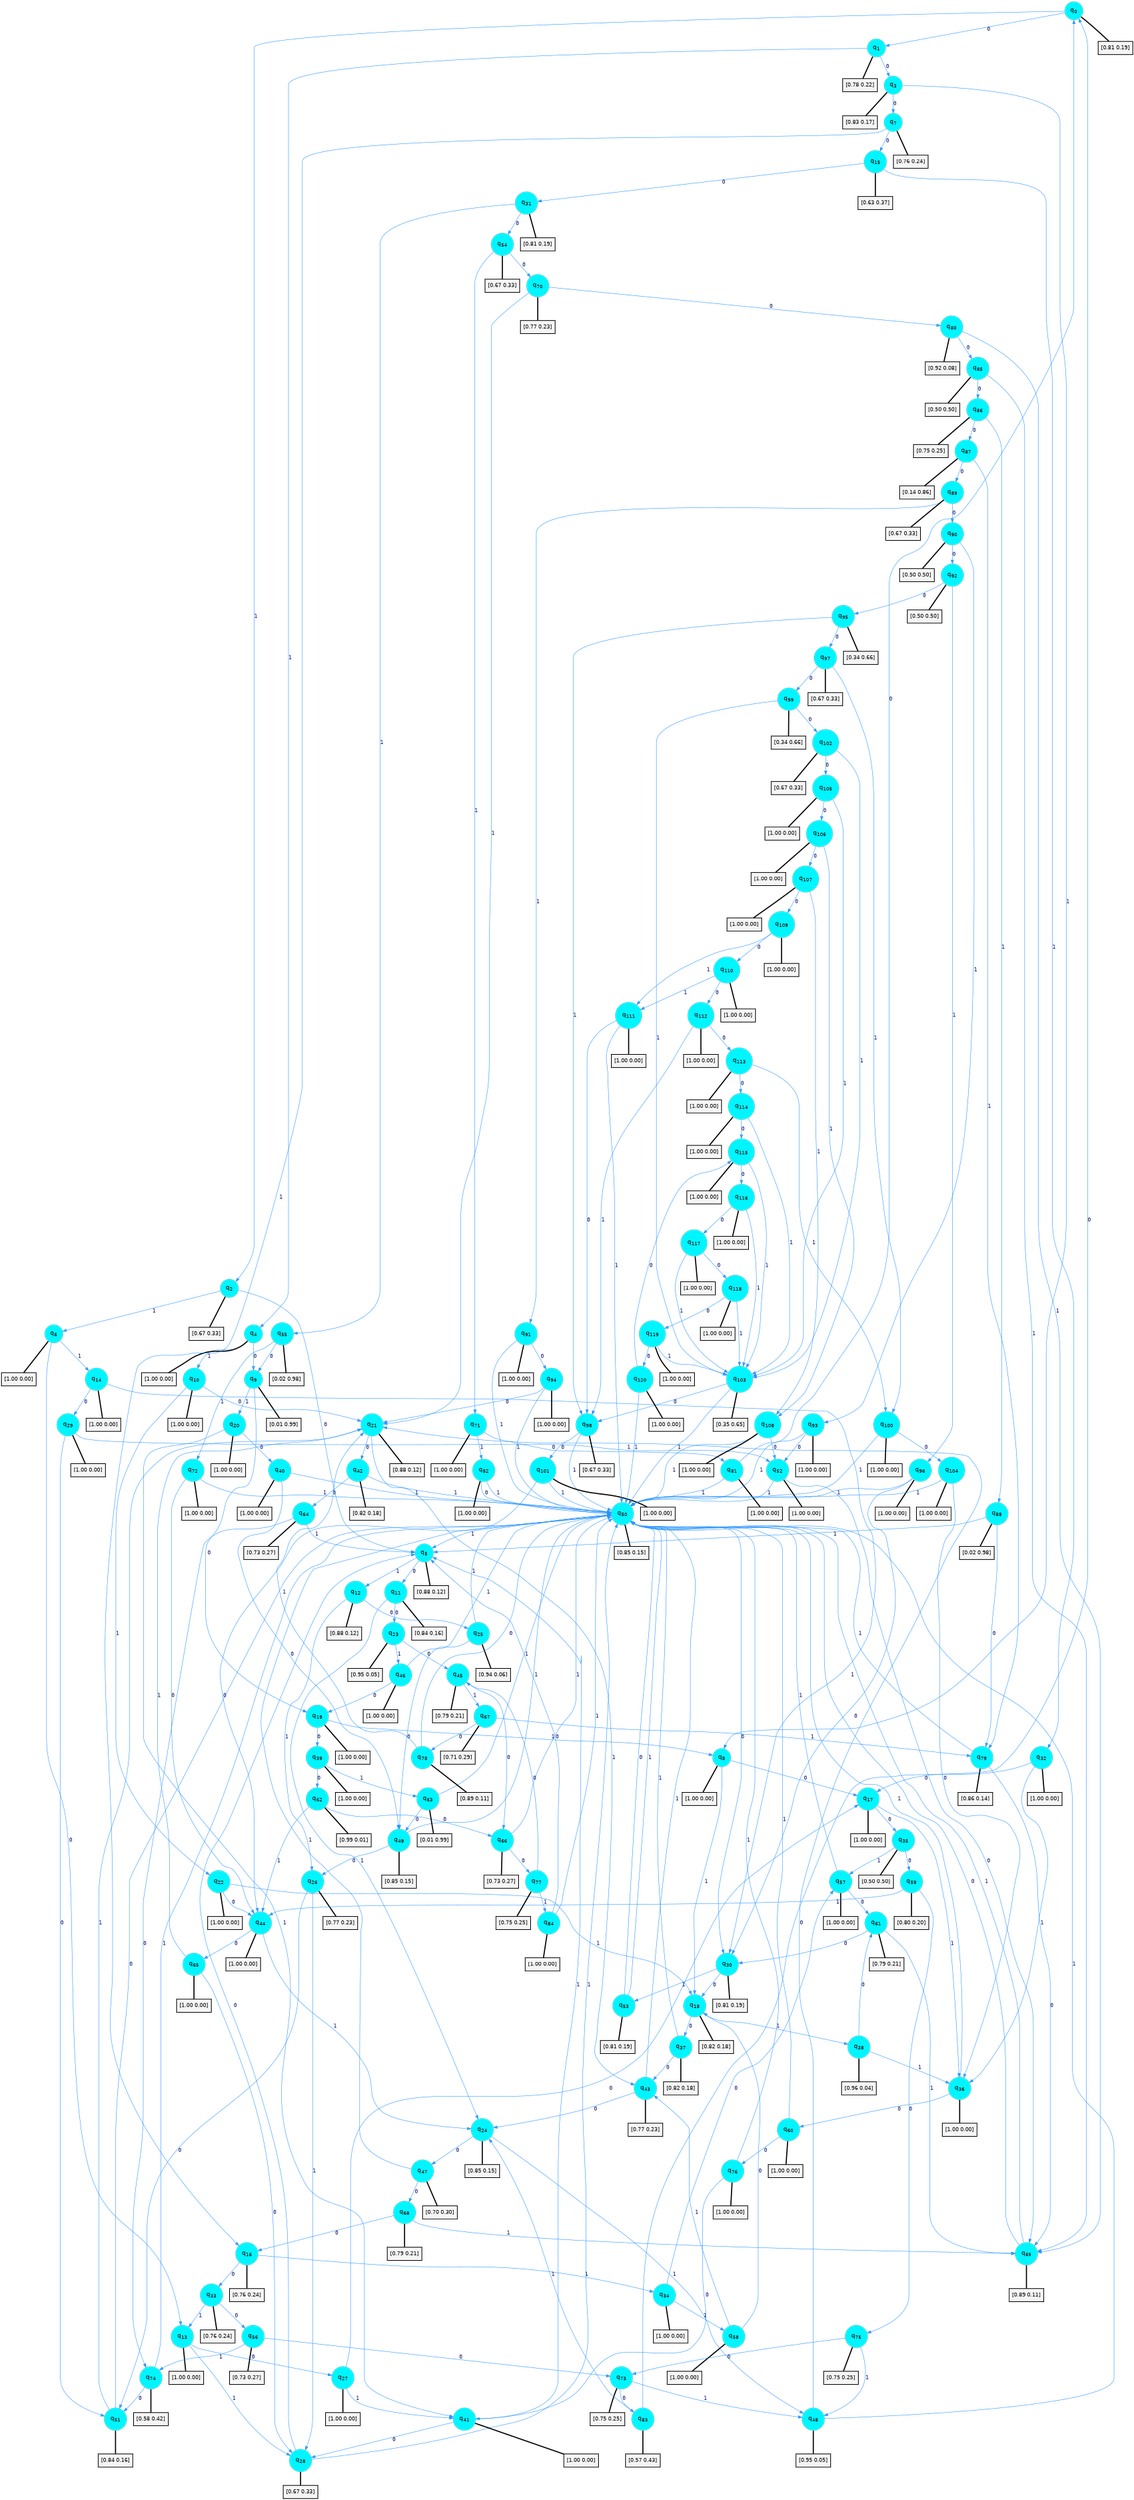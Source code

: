digraph G {
graph [
bgcolor=transparent, dpi=300, rankdir=TD, size="40,25"];
node [
color=gray, fillcolor=turquoise1, fontcolor=black, fontname=Helvetica, fontsize=16, fontweight=bold, shape=circle, style=filled];
edge [
arrowsize=1, color=dodgerblue1, fontcolor=midnightblue, fontname=courier, fontweight=bold, penwidth=1, style=solid, weight=20];
0[label=<q<SUB>0</SUB>>];
1[label=<q<SUB>1</SUB>>];
2[label=<q<SUB>2</SUB>>];
3[label=<q<SUB>3</SUB>>];
4[label=<q<SUB>4</SUB>>];
5[label=<q<SUB>5</SUB>>];
6[label=<q<SUB>6</SUB>>];
7[label=<q<SUB>7</SUB>>];
8[label=<q<SUB>8</SUB>>];
9[label=<q<SUB>9</SUB>>];
10[label=<q<SUB>10</SUB>>];
11[label=<q<SUB>11</SUB>>];
12[label=<q<SUB>12</SUB>>];
13[label=<q<SUB>13</SUB>>];
14[label=<q<SUB>14</SUB>>];
15[label=<q<SUB>15</SUB>>];
16[label=<q<SUB>16</SUB>>];
17[label=<q<SUB>17</SUB>>];
18[label=<q<SUB>18</SUB>>];
19[label=<q<SUB>19</SUB>>];
20[label=<q<SUB>20</SUB>>];
21[label=<q<SUB>21</SUB>>];
22[label=<q<SUB>22</SUB>>];
23[label=<q<SUB>23</SUB>>];
24[label=<q<SUB>24</SUB>>];
25[label=<q<SUB>25</SUB>>];
26[label=<q<SUB>26</SUB>>];
27[label=<q<SUB>27</SUB>>];
28[label=<q<SUB>28</SUB>>];
29[label=<q<SUB>29</SUB>>];
30[label=<q<SUB>30</SUB>>];
31[label=<q<SUB>31</SUB>>];
32[label=<q<SUB>32</SUB>>];
33[label=<q<SUB>33</SUB>>];
34[label=<q<SUB>34</SUB>>];
35[label=<q<SUB>35</SUB>>];
36[label=<q<SUB>36</SUB>>];
37[label=<q<SUB>37</SUB>>];
38[label=<q<SUB>38</SUB>>];
39[label=<q<SUB>39</SUB>>];
40[label=<q<SUB>40</SUB>>];
41[label=<q<SUB>41</SUB>>];
42[label=<q<SUB>42</SUB>>];
43[label=<q<SUB>43</SUB>>];
44[label=<q<SUB>44</SUB>>];
45[label=<q<SUB>45</SUB>>];
46[label=<q<SUB>46</SUB>>];
47[label=<q<SUB>47</SUB>>];
48[label=<q<SUB>48</SUB>>];
49[label=<q<SUB>49</SUB>>];
50[label=<q<SUB>50</SUB>>];
51[label=<q<SUB>51</SUB>>];
52[label=<q<SUB>52</SUB>>];
53[label=<q<SUB>53</SUB>>];
54[label=<q<SUB>54</SUB>>];
55[label=<q<SUB>55</SUB>>];
56[label=<q<SUB>56</SUB>>];
57[label=<q<SUB>57</SUB>>];
58[label=<q<SUB>58</SUB>>];
59[label=<q<SUB>59</SUB>>];
60[label=<q<SUB>60</SUB>>];
61[label=<q<SUB>61</SUB>>];
62[label=<q<SUB>62</SUB>>];
63[label=<q<SUB>63</SUB>>];
64[label=<q<SUB>64</SUB>>];
65[label=<q<SUB>65</SUB>>];
66[label=<q<SUB>66</SUB>>];
67[label=<q<SUB>67</SUB>>];
68[label=<q<SUB>68</SUB>>];
69[label=<q<SUB>69</SUB>>];
70[label=<q<SUB>70</SUB>>];
71[label=<q<SUB>71</SUB>>];
72[label=<q<SUB>72</SUB>>];
73[label=<q<SUB>73</SUB>>];
74[label=<q<SUB>74</SUB>>];
75[label=<q<SUB>75</SUB>>];
76[label=<q<SUB>76</SUB>>];
77[label=<q<SUB>77</SUB>>];
78[label=<q<SUB>78</SUB>>];
79[label=<q<SUB>79</SUB>>];
80[label=<q<SUB>80</SUB>>];
81[label=<q<SUB>81</SUB>>];
82[label=<q<SUB>82</SUB>>];
83[label=<q<SUB>83</SUB>>];
84[label=<q<SUB>84</SUB>>];
85[label=<q<SUB>85</SUB>>];
86[label=<q<SUB>86</SUB>>];
87[label=<q<SUB>87</SUB>>];
88[label=<q<SUB>88</SUB>>];
89[label=<q<SUB>89</SUB>>];
90[label=<q<SUB>90</SUB>>];
91[label=<q<SUB>91</SUB>>];
92[label=<q<SUB>92</SUB>>];
93[label=<q<SUB>93</SUB>>];
94[label=<q<SUB>94</SUB>>];
95[label=<q<SUB>95</SUB>>];
96[label=<q<SUB>96</SUB>>];
97[label=<q<SUB>97</SUB>>];
98[label=<q<SUB>98</SUB>>];
99[label=<q<SUB>99</SUB>>];
100[label=<q<SUB>100</SUB>>];
101[label=<q<SUB>101</SUB>>];
102[label=<q<SUB>102</SUB>>];
103[label=<q<SUB>103</SUB>>];
104[label=<q<SUB>104</SUB>>];
105[label=<q<SUB>105</SUB>>];
106[label=<q<SUB>106</SUB>>];
107[label=<q<SUB>107</SUB>>];
108[label=<q<SUB>108</SUB>>];
109[label=<q<SUB>109</SUB>>];
110[label=<q<SUB>110</SUB>>];
111[label=<q<SUB>111</SUB>>];
112[label=<q<SUB>112</SUB>>];
113[label=<q<SUB>113</SUB>>];
114[label=<q<SUB>114</SUB>>];
115[label=<q<SUB>115</SUB>>];
116[label=<q<SUB>116</SUB>>];
117[label=<q<SUB>117</SUB>>];
118[label=<q<SUB>118</SUB>>];
119[label=<q<SUB>119</SUB>>];
120[label=<q<SUB>120</SUB>>];
121[label="[0.81 0.19]", shape=box,fontcolor=black, fontname=Helvetica, fontsize=14, penwidth=2, fillcolor=whitesmoke,color=black];
122[label="[0.78 0.22]", shape=box,fontcolor=black, fontname=Helvetica, fontsize=14, penwidth=2, fillcolor=whitesmoke,color=black];
123[label="[0.67 0.33]", shape=box,fontcolor=black, fontname=Helvetica, fontsize=14, penwidth=2, fillcolor=whitesmoke,color=black];
124[label="[0.83 0.17]", shape=box,fontcolor=black, fontname=Helvetica, fontsize=14, penwidth=2, fillcolor=whitesmoke,color=black];
125[label="[1.00 0.00]", shape=box,fontcolor=black, fontname=Helvetica, fontsize=14, penwidth=2, fillcolor=whitesmoke,color=black];
126[label="[0.88 0.12]", shape=box,fontcolor=black, fontname=Helvetica, fontsize=14, penwidth=2, fillcolor=whitesmoke,color=black];
127[label="[1.00 0.00]", shape=box,fontcolor=black, fontname=Helvetica, fontsize=14, penwidth=2, fillcolor=whitesmoke,color=black];
128[label="[0.76 0.24]", shape=box,fontcolor=black, fontname=Helvetica, fontsize=14, penwidth=2, fillcolor=whitesmoke,color=black];
129[label="[1.00 0.00]", shape=box,fontcolor=black, fontname=Helvetica, fontsize=14, penwidth=2, fillcolor=whitesmoke,color=black];
130[label="[0.01 0.99]", shape=box,fontcolor=black, fontname=Helvetica, fontsize=14, penwidth=2, fillcolor=whitesmoke,color=black];
131[label="[1.00 0.00]", shape=box,fontcolor=black, fontname=Helvetica, fontsize=14, penwidth=2, fillcolor=whitesmoke,color=black];
132[label="[0.84 0.16]", shape=box,fontcolor=black, fontname=Helvetica, fontsize=14, penwidth=2, fillcolor=whitesmoke,color=black];
133[label="[0.88 0.12]", shape=box,fontcolor=black, fontname=Helvetica, fontsize=14, penwidth=2, fillcolor=whitesmoke,color=black];
134[label="[1.00 0.00]", shape=box,fontcolor=black, fontname=Helvetica, fontsize=14, penwidth=2, fillcolor=whitesmoke,color=black];
135[label="[1.00 0.00]", shape=box,fontcolor=black, fontname=Helvetica, fontsize=14, penwidth=2, fillcolor=whitesmoke,color=black];
136[label="[0.63 0.37]", shape=box,fontcolor=black, fontname=Helvetica, fontsize=14, penwidth=2, fillcolor=whitesmoke,color=black];
137[label="[0.76 0.24]", shape=box,fontcolor=black, fontname=Helvetica, fontsize=14, penwidth=2, fillcolor=whitesmoke,color=black];
138[label="[1.00 0.00]", shape=box,fontcolor=black, fontname=Helvetica, fontsize=14, penwidth=2, fillcolor=whitesmoke,color=black];
139[label="[0.82 0.18]", shape=box,fontcolor=black, fontname=Helvetica, fontsize=14, penwidth=2, fillcolor=whitesmoke,color=black];
140[label="[1.00 0.00]", shape=box,fontcolor=black, fontname=Helvetica, fontsize=14, penwidth=2, fillcolor=whitesmoke,color=black];
141[label="[1.00 0.00]", shape=box,fontcolor=black, fontname=Helvetica, fontsize=14, penwidth=2, fillcolor=whitesmoke,color=black];
142[label="[0.88 0.12]", shape=box,fontcolor=black, fontname=Helvetica, fontsize=14, penwidth=2, fillcolor=whitesmoke,color=black];
143[label="[1.00 0.00]", shape=box,fontcolor=black, fontname=Helvetica, fontsize=14, penwidth=2, fillcolor=whitesmoke,color=black];
144[label="[0.95 0.05]", shape=box,fontcolor=black, fontname=Helvetica, fontsize=14, penwidth=2, fillcolor=whitesmoke,color=black];
145[label="[0.85 0.15]", shape=box,fontcolor=black, fontname=Helvetica, fontsize=14, penwidth=2, fillcolor=whitesmoke,color=black];
146[label="[0.94 0.06]", shape=box,fontcolor=black, fontname=Helvetica, fontsize=14, penwidth=2, fillcolor=whitesmoke,color=black];
147[label="[0.77 0.23]", shape=box,fontcolor=black, fontname=Helvetica, fontsize=14, penwidth=2, fillcolor=whitesmoke,color=black];
148[label="[1.00 0.00]", shape=box,fontcolor=black, fontname=Helvetica, fontsize=14, penwidth=2, fillcolor=whitesmoke,color=black];
149[label="[0.67 0.33]", shape=box,fontcolor=black, fontname=Helvetica, fontsize=14, penwidth=2, fillcolor=whitesmoke,color=black];
150[label="[1.00 0.00]", shape=box,fontcolor=black, fontname=Helvetica, fontsize=14, penwidth=2, fillcolor=whitesmoke,color=black];
151[label="[0.81 0.19]", shape=box,fontcolor=black, fontname=Helvetica, fontsize=14, penwidth=2, fillcolor=whitesmoke,color=black];
152[label="[0.81 0.19]", shape=box,fontcolor=black, fontname=Helvetica, fontsize=14, penwidth=2, fillcolor=whitesmoke,color=black];
153[label="[1.00 0.00]", shape=box,fontcolor=black, fontname=Helvetica, fontsize=14, penwidth=2, fillcolor=whitesmoke,color=black];
154[label="[0.76 0.24]", shape=box,fontcolor=black, fontname=Helvetica, fontsize=14, penwidth=2, fillcolor=whitesmoke,color=black];
155[label="[1.00 0.00]", shape=box,fontcolor=black, fontname=Helvetica, fontsize=14, penwidth=2, fillcolor=whitesmoke,color=black];
156[label="[0.50 0.50]", shape=box,fontcolor=black, fontname=Helvetica, fontsize=14, penwidth=2, fillcolor=whitesmoke,color=black];
157[label="[1.00 0.00]", shape=box,fontcolor=black, fontname=Helvetica, fontsize=14, penwidth=2, fillcolor=whitesmoke,color=black];
158[label="[0.82 0.18]", shape=box,fontcolor=black, fontname=Helvetica, fontsize=14, penwidth=2, fillcolor=whitesmoke,color=black];
159[label="[0.96 0.04]", shape=box,fontcolor=black, fontname=Helvetica, fontsize=14, penwidth=2, fillcolor=whitesmoke,color=black];
160[label="[1.00 0.00]", shape=box,fontcolor=black, fontname=Helvetica, fontsize=14, penwidth=2, fillcolor=whitesmoke,color=black];
161[label="[1.00 0.00]", shape=box,fontcolor=black, fontname=Helvetica, fontsize=14, penwidth=2, fillcolor=whitesmoke,color=black];
162[label="[1.00 0.00]", shape=box,fontcolor=black, fontname=Helvetica, fontsize=14, penwidth=2, fillcolor=whitesmoke,color=black];
163[label="[0.82 0.18]", shape=box,fontcolor=black, fontname=Helvetica, fontsize=14, penwidth=2, fillcolor=whitesmoke,color=black];
164[label="[0.77 0.23]", shape=box,fontcolor=black, fontname=Helvetica, fontsize=14, penwidth=2, fillcolor=whitesmoke,color=black];
165[label="[1.00 0.00]", shape=box,fontcolor=black, fontname=Helvetica, fontsize=14, penwidth=2, fillcolor=whitesmoke,color=black];
166[label="[0.79 0.21]", shape=box,fontcolor=black, fontname=Helvetica, fontsize=14, penwidth=2, fillcolor=whitesmoke,color=black];
167[label="[1.00 0.00]", shape=box,fontcolor=black, fontname=Helvetica, fontsize=14, penwidth=2, fillcolor=whitesmoke,color=black];
168[label="[0.70 0.30]", shape=box,fontcolor=black, fontname=Helvetica, fontsize=14, penwidth=2, fillcolor=whitesmoke,color=black];
169[label="[0.95 0.05]", shape=box,fontcolor=black, fontname=Helvetica, fontsize=14, penwidth=2, fillcolor=whitesmoke,color=black];
170[label="[0.85 0.15]", shape=box,fontcolor=black, fontname=Helvetica, fontsize=14, penwidth=2, fillcolor=whitesmoke,color=black];
171[label="[0.85 0.15]", shape=box,fontcolor=black, fontname=Helvetica, fontsize=14, penwidth=2, fillcolor=whitesmoke,color=black];
172[label="[0.84 0.16]", shape=box,fontcolor=black, fontname=Helvetica, fontsize=14, penwidth=2, fillcolor=whitesmoke,color=black];
173[label="[1.00 0.00]", shape=box,fontcolor=black, fontname=Helvetica, fontsize=14, penwidth=2, fillcolor=whitesmoke,color=black];
174[label="[0.81 0.19]", shape=box,fontcolor=black, fontname=Helvetica, fontsize=14, penwidth=2, fillcolor=whitesmoke,color=black];
175[label="[0.67 0.33]", shape=box,fontcolor=black, fontname=Helvetica, fontsize=14, penwidth=2, fillcolor=whitesmoke,color=black];
176[label="[0.02 0.98]", shape=box,fontcolor=black, fontname=Helvetica, fontsize=14, penwidth=2, fillcolor=whitesmoke,color=black];
177[label="[0.73 0.27]", shape=box,fontcolor=black, fontname=Helvetica, fontsize=14, penwidth=2, fillcolor=whitesmoke,color=black];
178[label="[1.00 0.00]", shape=box,fontcolor=black, fontname=Helvetica, fontsize=14, penwidth=2, fillcolor=whitesmoke,color=black];
179[label="[1.00 0.00]", shape=box,fontcolor=black, fontname=Helvetica, fontsize=14, penwidth=2, fillcolor=whitesmoke,color=black];
180[label="[0.80 0.20]", shape=box,fontcolor=black, fontname=Helvetica, fontsize=14, penwidth=2, fillcolor=whitesmoke,color=black];
181[label="[1.00 0.00]", shape=box,fontcolor=black, fontname=Helvetica, fontsize=14, penwidth=2, fillcolor=whitesmoke,color=black];
182[label="[0.79 0.21]", shape=box,fontcolor=black, fontname=Helvetica, fontsize=14, penwidth=2, fillcolor=whitesmoke,color=black];
183[label="[0.99 0.01]", shape=box,fontcolor=black, fontname=Helvetica, fontsize=14, penwidth=2, fillcolor=whitesmoke,color=black];
184[label="[0.01 0.99]", shape=box,fontcolor=black, fontname=Helvetica, fontsize=14, penwidth=2, fillcolor=whitesmoke,color=black];
185[label="[0.73 0.27]", shape=box,fontcolor=black, fontname=Helvetica, fontsize=14, penwidth=2, fillcolor=whitesmoke,color=black];
186[label="[1.00 0.00]", shape=box,fontcolor=black, fontname=Helvetica, fontsize=14, penwidth=2, fillcolor=whitesmoke,color=black];
187[label="[0.73 0.27]", shape=box,fontcolor=black, fontname=Helvetica, fontsize=14, penwidth=2, fillcolor=whitesmoke,color=black];
188[label="[0.71 0.29]", shape=box,fontcolor=black, fontname=Helvetica, fontsize=14, penwidth=2, fillcolor=whitesmoke,color=black];
189[label="[0.79 0.21]", shape=box,fontcolor=black, fontname=Helvetica, fontsize=14, penwidth=2, fillcolor=whitesmoke,color=black];
190[label="[0.89 0.11]", shape=box,fontcolor=black, fontname=Helvetica, fontsize=14, penwidth=2, fillcolor=whitesmoke,color=black];
191[label="[0.77 0.23]", shape=box,fontcolor=black, fontname=Helvetica, fontsize=14, penwidth=2, fillcolor=whitesmoke,color=black];
192[label="[1.00 0.00]", shape=box,fontcolor=black, fontname=Helvetica, fontsize=14, penwidth=2, fillcolor=whitesmoke,color=black];
193[label="[1.00 0.00]", shape=box,fontcolor=black, fontname=Helvetica, fontsize=14, penwidth=2, fillcolor=whitesmoke,color=black];
194[label="[0.75 0.25]", shape=box,fontcolor=black, fontname=Helvetica, fontsize=14, penwidth=2, fillcolor=whitesmoke,color=black];
195[label="[0.58 0.42]", shape=box,fontcolor=black, fontname=Helvetica, fontsize=14, penwidth=2, fillcolor=whitesmoke,color=black];
196[label="[0.75 0.25]", shape=box,fontcolor=black, fontname=Helvetica, fontsize=14, penwidth=2, fillcolor=whitesmoke,color=black];
197[label="[1.00 0.00]", shape=box,fontcolor=black, fontname=Helvetica, fontsize=14, penwidth=2, fillcolor=whitesmoke,color=black];
198[label="[0.75 0.25]", shape=box,fontcolor=black, fontname=Helvetica, fontsize=14, penwidth=2, fillcolor=whitesmoke,color=black];
199[label="[0.89 0.11]", shape=box,fontcolor=black, fontname=Helvetica, fontsize=14, penwidth=2, fillcolor=whitesmoke,color=black];
200[label="[0.86 0.14]", shape=box,fontcolor=black, fontname=Helvetica, fontsize=14, penwidth=2, fillcolor=whitesmoke,color=black];
201[label="[0.92 0.08]", shape=box,fontcolor=black, fontname=Helvetica, fontsize=14, penwidth=2, fillcolor=whitesmoke,color=black];
202[label="[1.00 0.00]", shape=box,fontcolor=black, fontname=Helvetica, fontsize=14, penwidth=2, fillcolor=whitesmoke,color=black];
203[label="[1.00 0.00]", shape=box,fontcolor=black, fontname=Helvetica, fontsize=14, penwidth=2, fillcolor=whitesmoke,color=black];
204[label="[0.57 0.43]", shape=box,fontcolor=black, fontname=Helvetica, fontsize=14, penwidth=2, fillcolor=whitesmoke,color=black];
205[label="[1.00 0.00]", shape=box,fontcolor=black, fontname=Helvetica, fontsize=14, penwidth=2, fillcolor=whitesmoke,color=black];
206[label="[0.50 0.50]", shape=box,fontcolor=black, fontname=Helvetica, fontsize=14, penwidth=2, fillcolor=whitesmoke,color=black];
207[label="[0.75 0.25]", shape=box,fontcolor=black, fontname=Helvetica, fontsize=14, penwidth=2, fillcolor=whitesmoke,color=black];
208[label="[0.14 0.86]", shape=box,fontcolor=black, fontname=Helvetica, fontsize=14, penwidth=2, fillcolor=whitesmoke,color=black];
209[label="[0.02 0.98]", shape=box,fontcolor=black, fontname=Helvetica, fontsize=14, penwidth=2, fillcolor=whitesmoke,color=black];
210[label="[0.67 0.33]", shape=box,fontcolor=black, fontname=Helvetica, fontsize=14, penwidth=2, fillcolor=whitesmoke,color=black];
211[label="[0.50 0.50]", shape=box,fontcolor=black, fontname=Helvetica, fontsize=14, penwidth=2, fillcolor=whitesmoke,color=black];
212[label="[1.00 0.00]", shape=box,fontcolor=black, fontname=Helvetica, fontsize=14, penwidth=2, fillcolor=whitesmoke,color=black];
213[label="[0.50 0.50]", shape=box,fontcolor=black, fontname=Helvetica, fontsize=14, penwidth=2, fillcolor=whitesmoke,color=black];
214[label="[1.00 0.00]", shape=box,fontcolor=black, fontname=Helvetica, fontsize=14, penwidth=2, fillcolor=whitesmoke,color=black];
215[label="[1.00 0.00]", shape=box,fontcolor=black, fontname=Helvetica, fontsize=14, penwidth=2, fillcolor=whitesmoke,color=black];
216[label="[0.34 0.66]", shape=box,fontcolor=black, fontname=Helvetica, fontsize=14, penwidth=2, fillcolor=whitesmoke,color=black];
217[label="[1.00 0.00]", shape=box,fontcolor=black, fontname=Helvetica, fontsize=14, penwidth=2, fillcolor=whitesmoke,color=black];
218[label="[0.67 0.33]", shape=box,fontcolor=black, fontname=Helvetica, fontsize=14, penwidth=2, fillcolor=whitesmoke,color=black];
219[label="[0.67 0.33]", shape=box,fontcolor=black, fontname=Helvetica, fontsize=14, penwidth=2, fillcolor=whitesmoke,color=black];
220[label="[0.34 0.66]", shape=box,fontcolor=black, fontname=Helvetica, fontsize=14, penwidth=2, fillcolor=whitesmoke,color=black];
221[label="[1.00 0.00]", shape=box,fontcolor=black, fontname=Helvetica, fontsize=14, penwidth=2, fillcolor=whitesmoke,color=black];
222[label="[1.00 0.00]", shape=box,fontcolor=black, fontname=Helvetica, fontsize=14, penwidth=2, fillcolor=whitesmoke,color=black];
223[label="[0.67 0.33]", shape=box,fontcolor=black, fontname=Helvetica, fontsize=14, penwidth=2, fillcolor=whitesmoke,color=black];
224[label="[0.35 0.65]", shape=box,fontcolor=black, fontname=Helvetica, fontsize=14, penwidth=2, fillcolor=whitesmoke,color=black];
225[label="[1.00 0.00]", shape=box,fontcolor=black, fontname=Helvetica, fontsize=14, penwidth=2, fillcolor=whitesmoke,color=black];
226[label="[1.00 0.00]", shape=box,fontcolor=black, fontname=Helvetica, fontsize=14, penwidth=2, fillcolor=whitesmoke,color=black];
227[label="[1.00 0.00]", shape=box,fontcolor=black, fontname=Helvetica, fontsize=14, penwidth=2, fillcolor=whitesmoke,color=black];
228[label="[1.00 0.00]", shape=box,fontcolor=black, fontname=Helvetica, fontsize=14, penwidth=2, fillcolor=whitesmoke,color=black];
229[label="[1.00 0.00]", shape=box,fontcolor=black, fontname=Helvetica, fontsize=14, penwidth=2, fillcolor=whitesmoke,color=black];
230[label="[1.00 0.00]", shape=box,fontcolor=black, fontname=Helvetica, fontsize=14, penwidth=2, fillcolor=whitesmoke,color=black];
231[label="[1.00 0.00]", shape=box,fontcolor=black, fontname=Helvetica, fontsize=14, penwidth=2, fillcolor=whitesmoke,color=black];
232[label="[1.00 0.00]", shape=box,fontcolor=black, fontname=Helvetica, fontsize=14, penwidth=2, fillcolor=whitesmoke,color=black];
233[label="[1.00 0.00]", shape=box,fontcolor=black, fontname=Helvetica, fontsize=14, penwidth=2, fillcolor=whitesmoke,color=black];
234[label="[1.00 0.00]", shape=box,fontcolor=black, fontname=Helvetica, fontsize=14, penwidth=2, fillcolor=whitesmoke,color=black];
235[label="[1.00 0.00]", shape=box,fontcolor=black, fontname=Helvetica, fontsize=14, penwidth=2, fillcolor=whitesmoke,color=black];
236[label="[1.00 0.00]", shape=box,fontcolor=black, fontname=Helvetica, fontsize=14, penwidth=2, fillcolor=whitesmoke,color=black];
237[label="[1.00 0.00]", shape=box,fontcolor=black, fontname=Helvetica, fontsize=14, penwidth=2, fillcolor=whitesmoke,color=black];
238[label="[1.00 0.00]", shape=box,fontcolor=black, fontname=Helvetica, fontsize=14, penwidth=2, fillcolor=whitesmoke,color=black];
239[label="[1.00 0.00]", shape=box,fontcolor=black, fontname=Helvetica, fontsize=14, penwidth=2, fillcolor=whitesmoke,color=black];
240[label="[1.00 0.00]", shape=box,fontcolor=black, fontname=Helvetica, fontsize=14, penwidth=2, fillcolor=whitesmoke,color=black];
241[label="[1.00 0.00]", shape=box,fontcolor=black, fontname=Helvetica, fontsize=14, penwidth=2, fillcolor=whitesmoke,color=black];
0->1 [label=0];
0->2 [label=1];
0->121 [arrowhead=none, penwidth=3,color=black];
1->3 [label=0];
1->4 [label=1];
1->122 [arrowhead=none, penwidth=3,color=black];
2->5 [label=0];
2->6 [label=1];
2->123 [arrowhead=none, penwidth=3,color=black];
3->7 [label=0];
3->8 [label=1];
3->124 [arrowhead=none, penwidth=3,color=black];
4->9 [label=0];
4->10 [label=1];
4->125 [arrowhead=none, penwidth=3,color=black];
5->11 [label=0];
5->12 [label=1];
5->126 [arrowhead=none, penwidth=3,color=black];
6->13 [label=0];
6->14 [label=1];
6->127 [arrowhead=none, penwidth=3,color=black];
7->15 [label=0];
7->16 [label=1];
7->128 [arrowhead=none, penwidth=3,color=black];
8->17 [label=0];
8->18 [label=1];
8->129 [arrowhead=none, penwidth=3,color=black];
9->19 [label=0];
9->20 [label=1];
9->130 [arrowhead=none, penwidth=3,color=black];
10->21 [label=0];
10->22 [label=1];
10->131 [arrowhead=none, penwidth=3,color=black];
11->23 [label=0];
11->24 [label=1];
11->132 [arrowhead=none, penwidth=3,color=black];
12->25 [label=0];
12->26 [label=1];
12->133 [arrowhead=none, penwidth=3,color=black];
13->27 [label=0];
13->28 [label=1];
13->134 [arrowhead=none, penwidth=3,color=black];
14->29 [label=0];
14->30 [label=1];
14->135 [arrowhead=none, penwidth=3,color=black];
15->31 [label=0];
15->32 [label=1];
15->136 [arrowhead=none, penwidth=3,color=black];
16->33 [label=0];
16->34 [label=1];
16->137 [arrowhead=none, penwidth=3,color=black];
17->35 [label=0];
17->36 [label=1];
17->138 [arrowhead=none, penwidth=3,color=black];
18->37 [label=0];
18->38 [label=1];
18->139 [arrowhead=none, penwidth=3,color=black];
19->39 [label=0];
19->8 [label=1];
19->140 [arrowhead=none, penwidth=3,color=black];
20->40 [label=0];
20->41 [label=1];
20->141 [arrowhead=none, penwidth=3,color=black];
21->42 [label=0];
21->43 [label=1];
21->142 [arrowhead=none, penwidth=3,color=black];
22->44 [label=0];
22->18 [label=1];
22->143 [arrowhead=none, penwidth=3,color=black];
23->45 [label=0];
23->46 [label=1];
23->144 [arrowhead=none, penwidth=3,color=black];
24->47 [label=0];
24->48 [label=1];
24->145 [arrowhead=none, penwidth=3,color=black];
25->49 [label=0];
25->50 [label=1];
25->146 [arrowhead=none, penwidth=3,color=black];
26->51 [label=0];
26->28 [label=1];
26->147 [arrowhead=none, penwidth=3,color=black];
27->17 [label=0];
27->41 [label=1];
27->148 [arrowhead=none, penwidth=3,color=black];
28->5 [label=0];
28->50 [label=1];
28->149 [arrowhead=none, penwidth=3,color=black];
29->51 [label=0];
29->52 [label=1];
29->150 [arrowhead=none, penwidth=3,color=black];
30->18 [label=0];
30->53 [label=1];
30->151 [arrowhead=none, penwidth=3,color=black];
31->54 [label=0];
31->55 [label=1];
31->152 [arrowhead=none, penwidth=3,color=black];
32->17 [label=0];
32->36 [label=1];
32->153 [arrowhead=none, penwidth=3,color=black];
33->56 [label=0];
33->13 [label=1];
33->154 [arrowhead=none, penwidth=3,color=black];
34->57 [label=0];
34->58 [label=1];
34->155 [arrowhead=none, penwidth=3,color=black];
35->59 [label=0];
35->57 [label=1];
35->156 [arrowhead=none, penwidth=3,color=black];
36->60 [label=0];
36->50 [label=1];
36->157 [arrowhead=none, penwidth=3,color=black];
37->43 [label=0];
37->50 [label=1];
37->158 [arrowhead=none, penwidth=3,color=black];
38->61 [label=0];
38->36 [label=1];
38->159 [arrowhead=none, penwidth=3,color=black];
39->62 [label=0];
39->63 [label=1];
39->160 [arrowhead=none, penwidth=3,color=black];
40->49 [label=0];
40->50 [label=1];
40->161 [arrowhead=none, penwidth=3,color=black];
41->28 [label=0];
41->5 [label=1];
41->162 [arrowhead=none, penwidth=3,color=black];
42->64 [label=0];
42->50 [label=1];
42->163 [arrowhead=none, penwidth=3,color=black];
43->24 [label=0];
43->50 [label=1];
43->164 [arrowhead=none, penwidth=3,color=black];
44->65 [label=0];
44->24 [label=1];
44->165 [arrowhead=none, penwidth=3,color=black];
45->66 [label=0];
45->67 [label=1];
45->166 [arrowhead=none, penwidth=3,color=black];
46->19 [label=0];
46->50 [label=1];
46->167 [arrowhead=none, penwidth=3,color=black];
47->68 [label=0];
47->50 [label=1];
47->168 [arrowhead=none, penwidth=3,color=black];
48->21 [label=0];
48->50 [label=1];
48->169 [arrowhead=none, penwidth=3,color=black];
49->26 [label=0];
49->50 [label=1];
49->170 [arrowhead=none, penwidth=3,color=black];
50->30 [label=0];
50->5 [label=1];
50->171 [arrowhead=none, penwidth=3,color=black];
51->50 [label=0];
51->21 [label=1];
51->172 [arrowhead=none, penwidth=3,color=black];
52->69 [label=0];
52->50 [label=1];
52->173 [arrowhead=none, penwidth=3,color=black];
53->50 [label=0];
53->50 [label=1];
53->174 [arrowhead=none, penwidth=3,color=black];
54->70 [label=0];
54->71 [label=1];
54->175 [arrowhead=none, penwidth=3,color=black];
55->9 [label=0];
55->72 [label=1];
55->176 [arrowhead=none, penwidth=3,color=black];
56->73 [label=0];
56->74 [label=1];
56->177 [arrowhead=none, penwidth=3,color=black];
57->61 [label=0];
57->50 [label=1];
57->178 [arrowhead=none, penwidth=3,color=black];
58->18 [label=0];
58->43 [label=1];
58->179 [arrowhead=none, penwidth=3,color=black];
59->75 [label=0];
59->44 [label=1];
59->180 [arrowhead=none, penwidth=3,color=black];
60->76 [label=0];
60->50 [label=1];
60->181 [arrowhead=none, penwidth=3,color=black];
61->30 [label=0];
61->69 [label=1];
61->182 [arrowhead=none, penwidth=3,color=black];
62->66 [label=0];
62->44 [label=1];
62->183 [arrowhead=none, penwidth=3,color=black];
63->49 [label=0];
63->50 [label=1];
63->184 [arrowhead=none, penwidth=3,color=black];
64->74 [label=0];
64->5 [label=1];
64->185 [arrowhead=none, penwidth=3,color=black];
65->28 [label=0];
65->21 [label=1];
65->186 [arrowhead=none, penwidth=3,color=black];
66->77 [label=0];
66->50 [label=1];
66->187 [arrowhead=none, penwidth=3,color=black];
67->78 [label=0];
67->79 [label=1];
67->188 [arrowhead=none, penwidth=3,color=black];
68->16 [label=0];
68->69 [label=1];
68->189 [arrowhead=none, penwidth=3,color=black];
69->50 [label=0];
69->50 [label=1];
69->190 [arrowhead=none, penwidth=3,color=black];
70->80 [label=0];
70->21 [label=1];
70->191 [arrowhead=none, penwidth=3,color=black];
71->81 [label=0];
71->82 [label=1];
71->192 [arrowhead=none, penwidth=3,color=black];
72->44 [label=0];
72->50 [label=1];
72->193 [arrowhead=none, penwidth=3,color=black];
73->83 [label=0];
73->48 [label=1];
73->194 [arrowhead=none, penwidth=3,color=black];
74->51 [label=0];
74->50 [label=1];
74->195 [arrowhead=none, penwidth=3,color=black];
75->73 [label=0];
75->48 [label=1];
75->196 [arrowhead=none, penwidth=3,color=black];
76->41 [label=0];
76->50 [label=1];
76->197 [arrowhead=none, penwidth=3,color=black];
77->45 [label=0];
77->84 [label=1];
77->198 [arrowhead=none, penwidth=3,color=black];
78->50 [label=0];
78->21 [label=1];
78->199 [arrowhead=none, penwidth=3,color=black];
79->69 [label=0];
79->50 [label=1];
79->200 [arrowhead=none, penwidth=3,color=black];
80->85 [label=0];
80->69 [label=1];
80->201 [arrowhead=none, penwidth=3,color=black];
81->0 [label=0];
81->50 [label=1];
81->202 [arrowhead=none, penwidth=3,color=black];
82->50 [label=0];
82->50 [label=1];
82->203 [arrowhead=none, penwidth=3,color=black];
83->0 [label=0];
83->24 [label=1];
83->204 [arrowhead=none, penwidth=3,color=black];
84->5 [label=0];
84->50 [label=1];
84->205 [arrowhead=none, penwidth=3,color=black];
85->86 [label=0];
85->69 [label=1];
85->206 [arrowhead=none, penwidth=3,color=black];
86->87 [label=0];
86->88 [label=1];
86->207 [arrowhead=none, penwidth=3,color=black];
87->89 [label=0];
87->79 [label=1];
87->208 [arrowhead=none, penwidth=3,color=black];
88->79 [label=0];
88->5 [label=1];
88->209 [arrowhead=none, penwidth=3,color=black];
89->90 [label=0];
89->91 [label=1];
89->210 [arrowhead=none, penwidth=3,color=black];
90->92 [label=0];
90->93 [label=1];
90->211 [arrowhead=none, penwidth=3,color=black];
91->94 [label=0];
91->50 [label=1];
91->212 [arrowhead=none, penwidth=3,color=black];
92->95 [label=0];
92->96 [label=1];
92->213 [arrowhead=none, penwidth=3,color=black];
93->52 [label=0];
93->50 [label=1];
93->214 [arrowhead=none, penwidth=3,color=black];
94->21 [label=0];
94->50 [label=1];
94->215 [arrowhead=none, penwidth=3,color=black];
95->97 [label=0];
95->98 [label=1];
95->216 [arrowhead=none, penwidth=3,color=black];
96->30 [label=0];
96->50 [label=1];
96->217 [arrowhead=none, penwidth=3,color=black];
97->99 [label=0];
97->100 [label=1];
97->218 [arrowhead=none, penwidth=3,color=black];
98->101 [label=0];
98->50 [label=1];
98->219 [arrowhead=none, penwidth=3,color=black];
99->102 [label=0];
99->103 [label=1];
99->220 [arrowhead=none, penwidth=3,color=black];
100->104 [label=0];
100->50 [label=1];
100->221 [arrowhead=none, penwidth=3,color=black];
101->44 [label=0];
101->50 [label=1];
101->222 [arrowhead=none, penwidth=3,color=black];
102->105 [label=0];
102->103 [label=1];
102->223 [arrowhead=none, penwidth=3,color=black];
103->98 [label=0];
103->50 [label=1];
103->224 [arrowhead=none, penwidth=3,color=black];
104->36 [label=0];
104->50 [label=1];
104->225 [arrowhead=none, penwidth=3,color=black];
105->106 [label=0];
105->103 [label=1];
105->226 [arrowhead=none, penwidth=3,color=black];
106->107 [label=0];
106->108 [label=1];
106->227 [arrowhead=none, penwidth=3,color=black];
107->109 [label=0];
107->108 [label=1];
107->228 [arrowhead=none, penwidth=3,color=black];
108->52 [label=0];
108->50 [label=1];
108->229 [arrowhead=none, penwidth=3,color=black];
109->110 [label=0];
109->111 [label=1];
109->230 [arrowhead=none, penwidth=3,color=black];
110->112 [label=0];
110->111 [label=1];
110->231 [arrowhead=none, penwidth=3,color=black];
111->98 [label=0];
111->50 [label=1];
111->232 [arrowhead=none, penwidth=3,color=black];
112->113 [label=0];
112->98 [label=1];
112->233 [arrowhead=none, penwidth=3,color=black];
113->114 [label=0];
113->100 [label=1];
113->234 [arrowhead=none, penwidth=3,color=black];
114->115 [label=0];
114->103 [label=1];
114->235 [arrowhead=none, penwidth=3,color=black];
115->116 [label=0];
115->103 [label=1];
115->236 [arrowhead=none, penwidth=3,color=black];
116->117 [label=0];
116->103 [label=1];
116->237 [arrowhead=none, penwidth=3,color=black];
117->118 [label=0];
117->103 [label=1];
117->238 [arrowhead=none, penwidth=3,color=black];
118->119 [label=0];
118->103 [label=1];
118->239 [arrowhead=none, penwidth=3,color=black];
119->120 [label=0];
119->103 [label=1];
119->240 [arrowhead=none, penwidth=3,color=black];
120->115 [label=0];
120->50 [label=1];
120->241 [arrowhead=none, penwidth=3,color=black];
}
